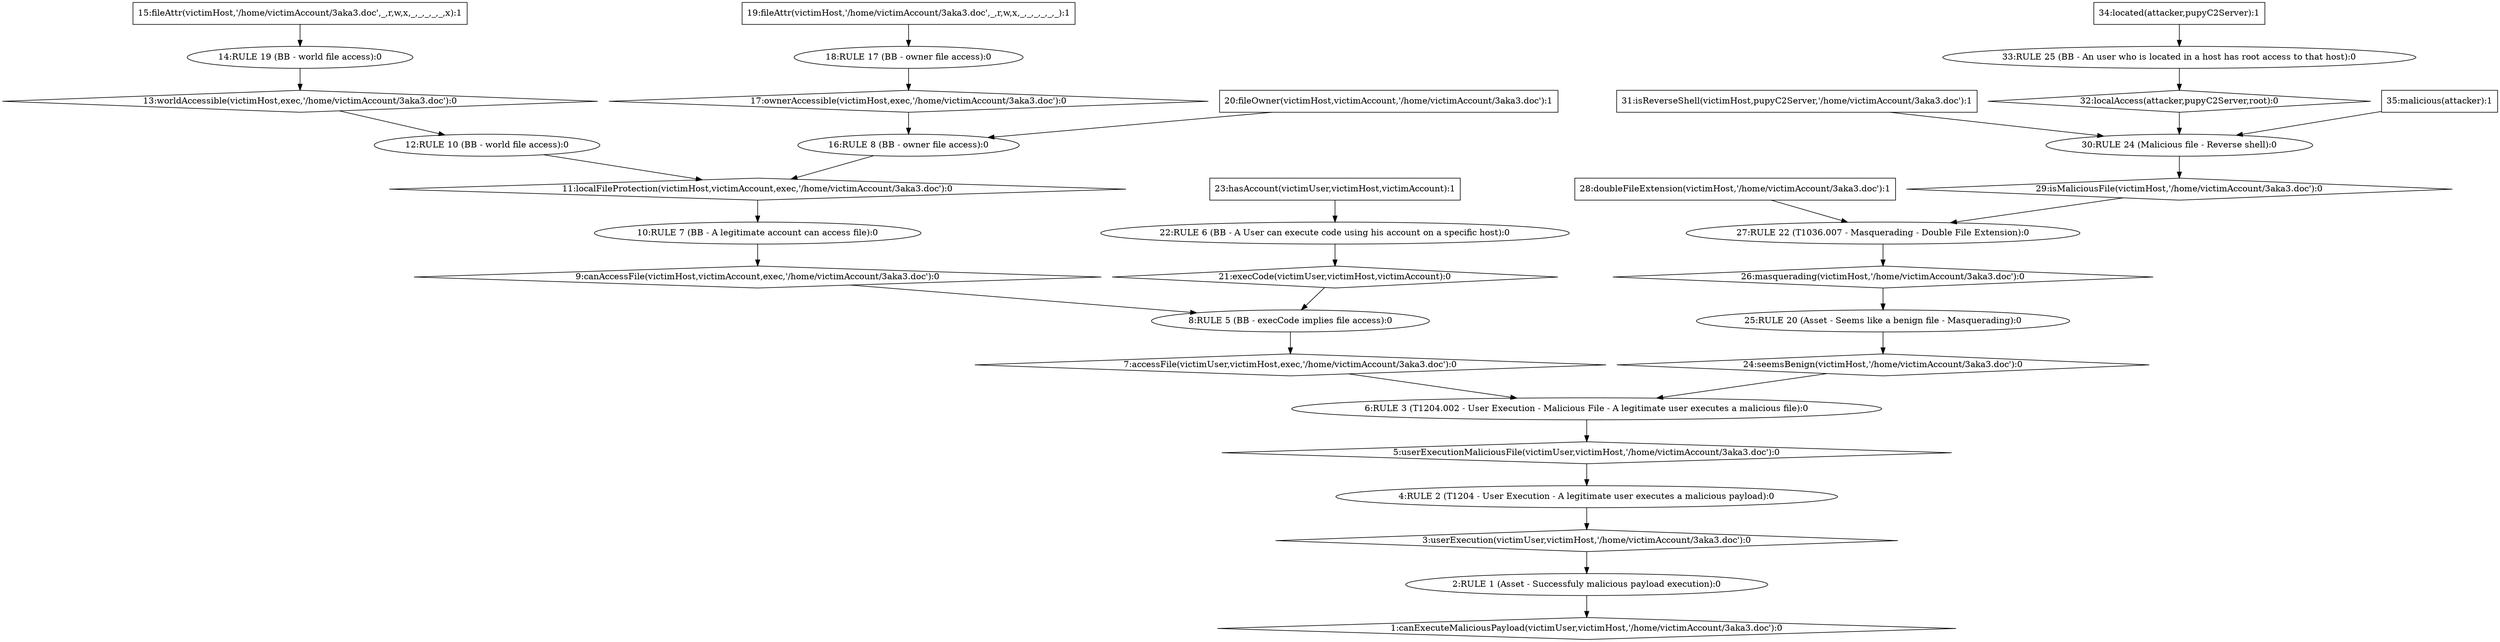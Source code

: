 digraph G {
	1 [label="1:canExecuteMaliciousPayload(victimUser,victimHost,'/home/victimAccount/3aka3.doc'):0",shape=diamond];
	2 [label="2:RULE 1 (Asset - Successfuly malicious payload execution):0",shape=ellipse];
	3 [label="3:userExecution(victimUser,victimHost,'/home/victimAccount/3aka3.doc'):0",shape=diamond];
	4 [label="4:RULE 2 (T1204 - User Execution - A legitimate user executes a malicious payload):0",shape=ellipse];
	5 [label="5:userExecutionMaliciousFile(victimUser,victimHost,'/home/victimAccount/3aka3.doc'):0",shape=diamond];
	6 [label="6:RULE 3 (T1204.002 - User Execution - Malicious File - A legitimate user executes a malicious file):0",shape=ellipse];
	7 [label="7:accessFile(victimUser,victimHost,exec,'/home/victimAccount/3aka3.doc'):0",shape=diamond];
	8 [label="8:RULE 5 (BB - execCode implies file access):0",shape=ellipse];
	9 [label="9:canAccessFile(victimHost,victimAccount,exec,'/home/victimAccount/3aka3.doc'):0",shape=diamond];
	10 [label="10:RULE 7 (BB - A legitimate account can access file):0",shape=ellipse];
	11 [label="11:localFileProtection(victimHost,victimAccount,exec,'/home/victimAccount/3aka3.doc'):0",shape=diamond];
	12 [label="12:RULE 10 (BB - world file access):0",shape=ellipse];
	13 [label="13:worldAccessible(victimHost,exec,'/home/victimAccount/3aka3.doc'):0",shape=diamond];
	14 [label="14:RULE 19 (BB - world file access):0",shape=ellipse];
	15 [label="15:fileAttr(victimHost,'/home/victimAccount/3aka3.doc',_,r,w,x,_,_,_,_,_,x):1",shape=box];
	16 [label="16:RULE 8 (BB - owner file access):0",shape=ellipse];
	17 [label="17:ownerAccessible(victimHost,exec,'/home/victimAccount/3aka3.doc'):0",shape=diamond];
	18 [label="18:RULE 17 (BB - owner file access):0",shape=ellipse];
	19 [label="19:fileAttr(victimHost,'/home/victimAccount/3aka3.doc',_,r,w,x,_,_,_,_,_,_):1",shape=box];
	20 [label="20:fileOwner(victimHost,victimAccount,'/home/victimAccount/3aka3.doc'):1",shape=box];
	21 [label="21:execCode(victimUser,victimHost,victimAccount):0",shape=diamond];
	22 [label="22:RULE 6 (BB - A User can execute code using his account on a specific host):0",shape=ellipse];
	23 [label="23:hasAccount(victimUser,victimHost,victimAccount):1",shape=box];
	24 [label="24:seemsBenign(victimHost,'/home/victimAccount/3aka3.doc'):0",shape=diamond];
	25 [label="25:RULE 20 (Asset - Seems like a benign file - Masquerading):0",shape=ellipse];
	26 [label="26:masquerading(victimHost,'/home/victimAccount/3aka3.doc'):0",shape=diamond];
	27 [label="27:RULE 22 (T1036.007 - Masquerading - Double File Extension):0",shape=ellipse];
	28 [label="28:doubleFileExtension(victimHost,'/home/victimAccount/3aka3.doc'):1",shape=box];
	29 [label="29:isMaliciousFile(victimHost,'/home/victimAccount/3aka3.doc'):0",shape=diamond];
	30 [label="30:RULE 24 (Malicious file - Reverse shell):0",shape=ellipse];
	31 [label="31:isReverseShell(victimHost,pupyC2Server,'/home/victimAccount/3aka3.doc'):1",shape=box];
	32 [label="32:localAccess(attacker,pupyC2Server,root):0",shape=diamond];
	33 [label="33:RULE 25 (BB - An user who is located in a host has root access to that host):0",shape=ellipse];
	34 [label="34:located(attacker,pupyC2Server):1",shape=box];
	35 [label="35:malicious(attacker):1",shape=box];
	15 -> 	14;
	14 -> 	13;
	13 -> 	12;
	12 -> 	11;
	19 -> 	18;
	18 -> 	17;
	17 -> 	16;
	20 -> 	16;
	16 -> 	11;
	11 -> 	10;
	10 -> 	9;
	9 -> 	8;
	23 -> 	22;
	22 -> 	21;
	21 -> 	8;
	8 -> 	7;
	7 -> 	6;
	28 -> 	27;
	31 -> 	30;
	34 -> 	33;
	33 -> 	32;
	32 -> 	30;
	35 -> 	30;
	30 -> 	29;
	29 -> 	27;
	27 -> 	26;
	26 -> 	25;
	25 -> 	24;
	24 -> 	6;
	6 -> 	5;
	5 -> 	4;
	4 -> 	3;
	3 -> 	2;
	2 -> 	1;
}
